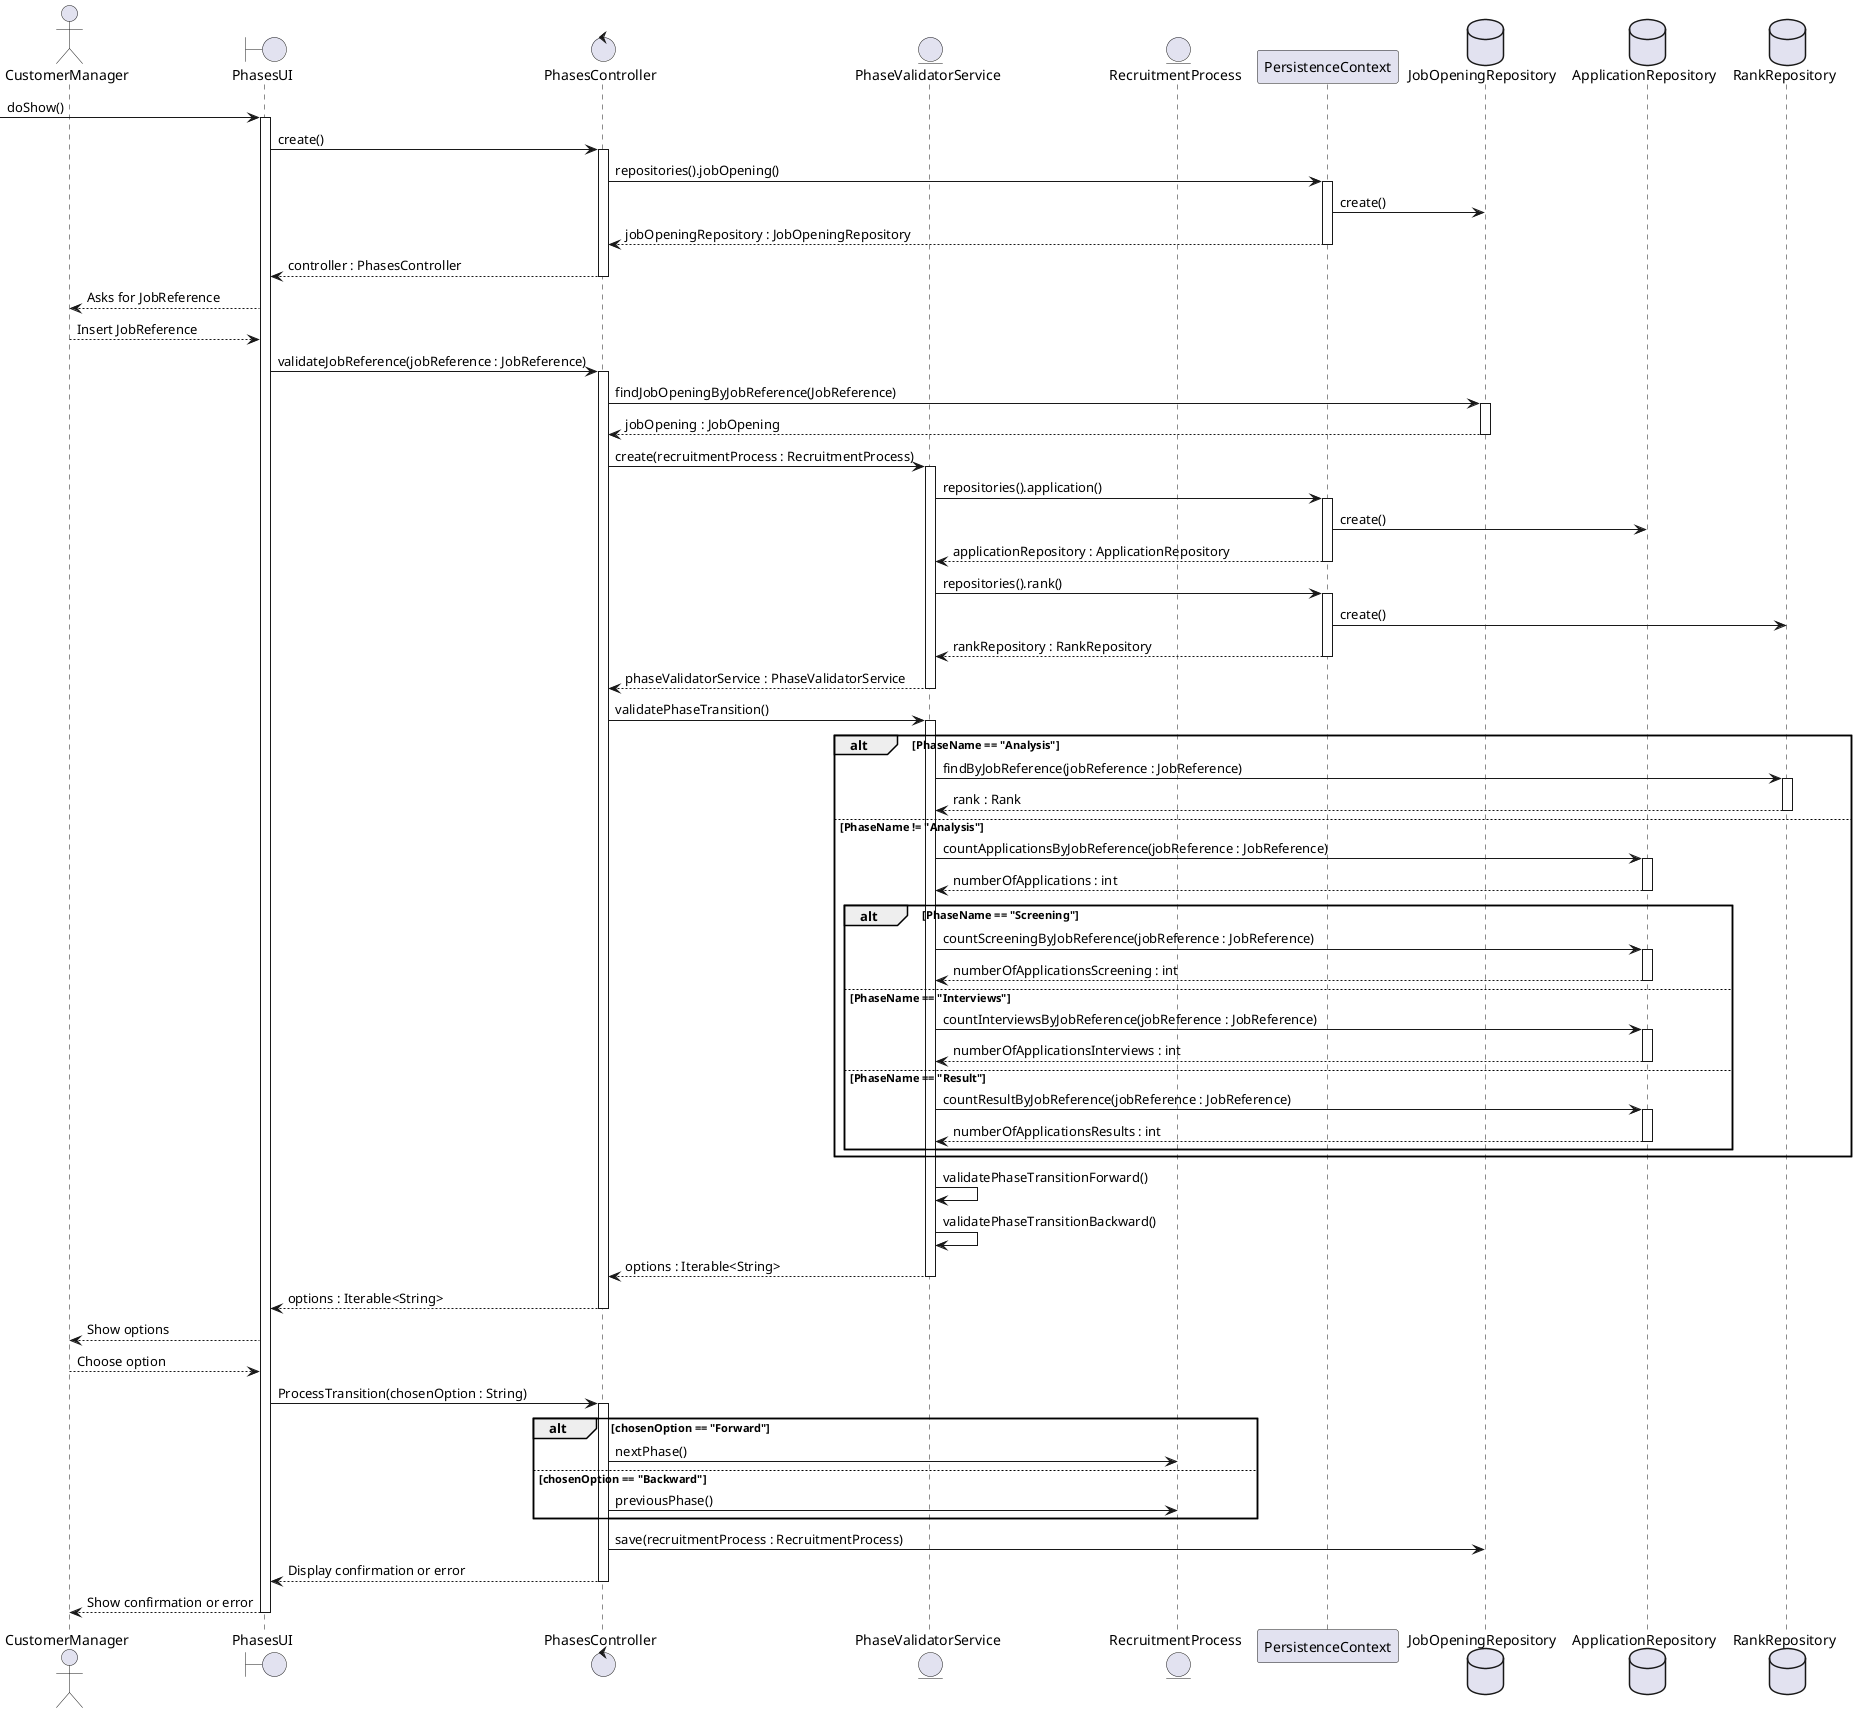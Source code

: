 @startuml SequenceDiagram
actor CustomerManager
boundary PhasesUI
control PhasesController
entity PhaseValidatorService
entity RecruitmentProcess
participant PersistenceContext
database JobOpeningRepository
database ApplicationRepository
database RankRepository

-> PhasesUI: doShow()
activate PhasesUI
PhasesUI -> PhasesController : create()
activate PhasesController
PhasesController -> PersistenceContext : repositories().jobOpening()
activate PersistenceContext
PersistenceContext -> JobOpeningRepository : create()
PersistenceContext --> PhasesController : jobOpeningRepository : JobOpeningRepository
deactivate PersistenceContext
PhasesController --> PhasesUI : controller : PhasesController
deactivate PhasesController
PhasesUI --> CustomerManager: Asks for JobReference
CustomerManager --> PhasesUI: Insert JobReference
PhasesUI -> PhasesController: validateJobReference(jobReference : JobReference)
activate PhasesController
PhasesController -> JobOpeningRepository: findJobOpeningByJobReference(JobReference)
activate JobOpeningRepository
JobOpeningRepository --> PhasesController: jobOpening : JobOpening
deactivate JobOpeningRepository
PhasesController -> PhaseValidatorService : create(recruitmentProcess : RecruitmentProcess)
activate PhaseValidatorService
PhaseValidatorService -> PersistenceContext : repositories().application()
activate PersistenceContext
PersistenceContext -> ApplicationRepository : create()
PersistenceContext --> PhaseValidatorService : applicationRepository : ApplicationRepository
deactivate PersistenceContext
PhaseValidatorService -> PersistenceContext : repositories().rank()
activate PersistenceContext
PersistenceContext -> RankRepository : create()
PersistenceContext --> PhaseValidatorService : rankRepository : RankRepository
deactivate PersistenceContext
PhaseValidatorService --> PhasesController: phaseValidatorService : PhaseValidatorService
deactivate PhaseValidatorService
PhasesController -> PhaseValidatorService: validatePhaseTransition()
activate PhaseValidatorService
alt PhaseName == "Analysis"
PhaseValidatorService -> RankRepository : findByJobReference(jobReference : JobReference)
activate RankRepository
RankRepository --> PhaseValidatorService: rank : Rank
deactivate RankRepository
else PhaseName != "Analysis"
PhaseValidatorService -> ApplicationRepository : countApplicationsByJobReference(jobReference : JobReference)
activate ApplicationRepository
ApplicationRepository --> PhaseValidatorService: numberOfApplications : int
deactivate ApplicationRepository
    alt PhaseName == "Screening"
    PhaseValidatorService -> ApplicationRepository : countScreeningByJobReference(jobReference : JobReference)
    activate ApplicationRepository
    ApplicationRepository --> PhaseValidatorService: numberOfApplicationsScreening : int
    deactivate ApplicationRepository
    else PhaseName == "Interviews"
    PhaseValidatorService -> ApplicationRepository : countInterviewsByJobReference(jobReference : JobReference)
    activate ApplicationRepository
    ApplicationRepository --> PhaseValidatorService: numberOfApplicationsInterviews : int
    deactivate ApplicationRepository
    else PhaseName == "Result"
    PhaseValidatorService -> ApplicationRepository : countResultByJobReference(jobReference : JobReference)
    activate ApplicationRepository
    ApplicationRepository --> PhaseValidatorService: numberOfApplicationsResults : int
    deactivate ApplicationRepository

    end
end
PhaseValidatorService -> PhaseValidatorService : validatePhaseTransitionForward()
PhaseValidatorService -> PhaseValidatorService : validatePhaseTransitionBackward()
PhaseValidatorService --> PhasesController: options : Iterable<String>
deactivate PhaseValidatorService
PhasesController --> PhasesUI: options : Iterable<String>
deactivate PhasesController
PhasesUI --> CustomerManager: Show options
CustomerManager --> PhasesUI: Choose option
PhasesUI -> PhasesController: ProcessTransition(chosenOption : String)
activate PhasesController
alt chosenOption == "Forward"
PhasesController -> RecruitmentProcess: nextPhase()
else chosenOption == "Backward"
PhasesController -> RecruitmentProcess: previousPhase()
end
PhasesController -> JobOpeningRepository : save(recruitmentProcess : RecruitmentProcess)
PhasesController --> PhasesUI: Display confirmation or error
deactivate PhasesController
PhasesUI --> CustomerManager: Show confirmation or error
deactivate PhasesUI
@enduml
